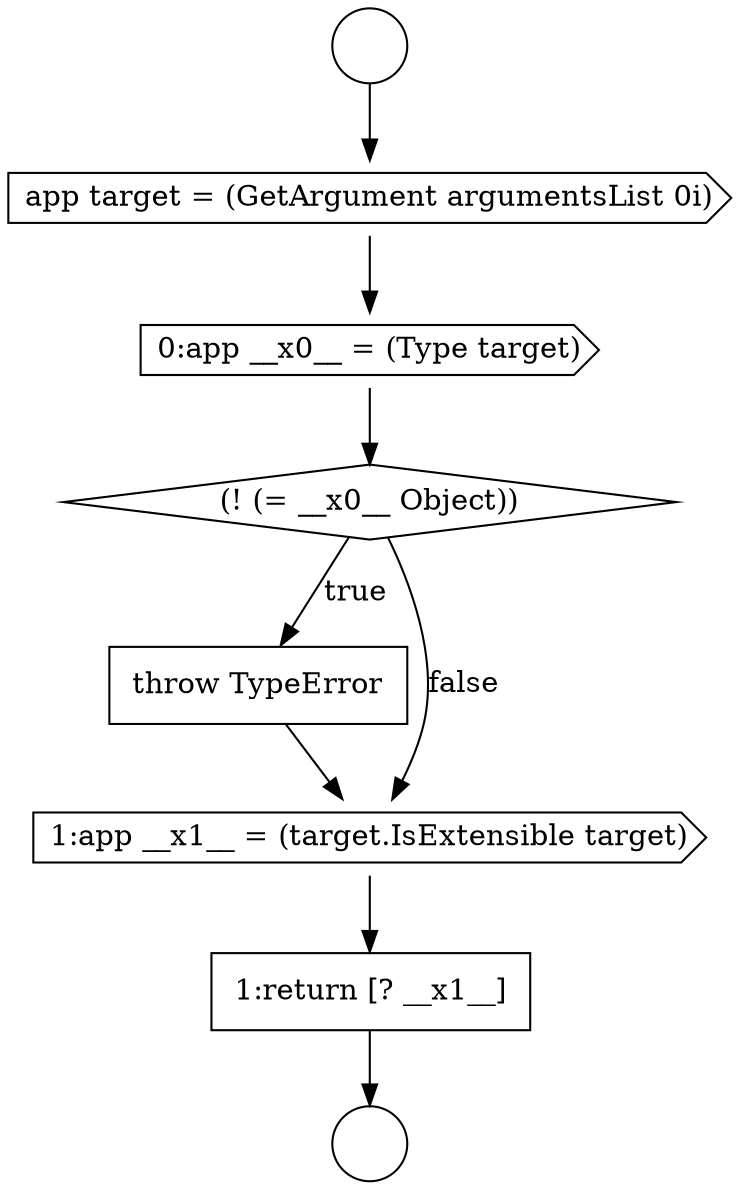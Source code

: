 digraph {
  node16789 [shape=diamond, label=<<font color="black">(! (= __x0__ Object))</font>> color="black" fillcolor="white" style=filled]
  node16785 [shape=circle label=" " color="black" fillcolor="white" style=filled]
  node16790 [shape=none, margin=0, label=<<font color="black">
    <table border="0" cellborder="1" cellspacing="0" cellpadding="10">
      <tr><td align="left">throw TypeError</td></tr>
    </table>
  </font>> color="black" fillcolor="white" style=filled]
  node16786 [shape=circle label=" " color="black" fillcolor="white" style=filled]
  node16787 [shape=cds, label=<<font color="black">app target = (GetArgument argumentsList 0i)</font>> color="black" fillcolor="white" style=filled]
  node16791 [shape=cds, label=<<font color="black">1:app __x1__ = (target.IsExtensible target)</font>> color="black" fillcolor="white" style=filled]
  node16788 [shape=cds, label=<<font color="black">0:app __x0__ = (Type target)</font>> color="black" fillcolor="white" style=filled]
  node16792 [shape=none, margin=0, label=<<font color="black">
    <table border="0" cellborder="1" cellspacing="0" cellpadding="10">
      <tr><td align="left">1:return [? __x1__]</td></tr>
    </table>
  </font>> color="black" fillcolor="white" style=filled]
  node16787 -> node16788 [ color="black"]
  node16789 -> node16790 [label=<<font color="black">true</font>> color="black"]
  node16789 -> node16791 [label=<<font color="black">false</font>> color="black"]
  node16792 -> node16786 [ color="black"]
  node16785 -> node16787 [ color="black"]
  node16790 -> node16791 [ color="black"]
  node16791 -> node16792 [ color="black"]
  node16788 -> node16789 [ color="black"]
}
